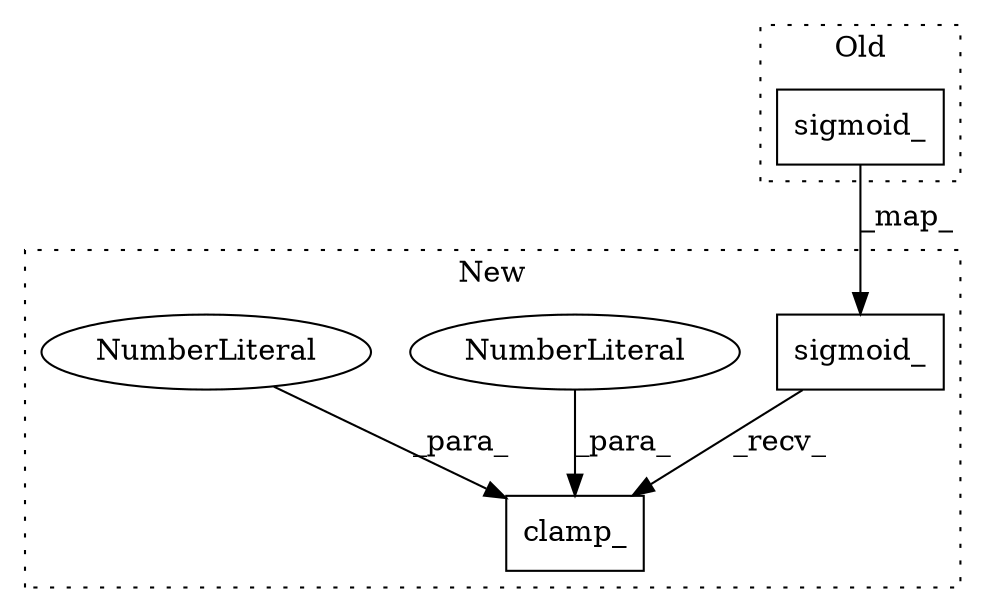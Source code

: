 digraph G {
subgraph cluster0 {
1 [label="sigmoid_" a="32" s="3773" l="10" shape="box"];
label = "Old";
style="dotted";
}
subgraph cluster1 {
2 [label="sigmoid_" a="32" s="3770" l="10" shape="box"];
3 [label="clamp_" a="32" s="3781,3791" l="7,1" shape="box"];
4 [label="NumberLiteral" a="34" s="3788" l="1" shape="ellipse"];
5 [label="NumberLiteral" a="34" s="3790" l="1" shape="ellipse"];
label = "New";
style="dotted";
}
1 -> 2 [label="_map_"];
2 -> 3 [label="_recv_"];
4 -> 3 [label="_para_"];
5 -> 3 [label="_para_"];
}